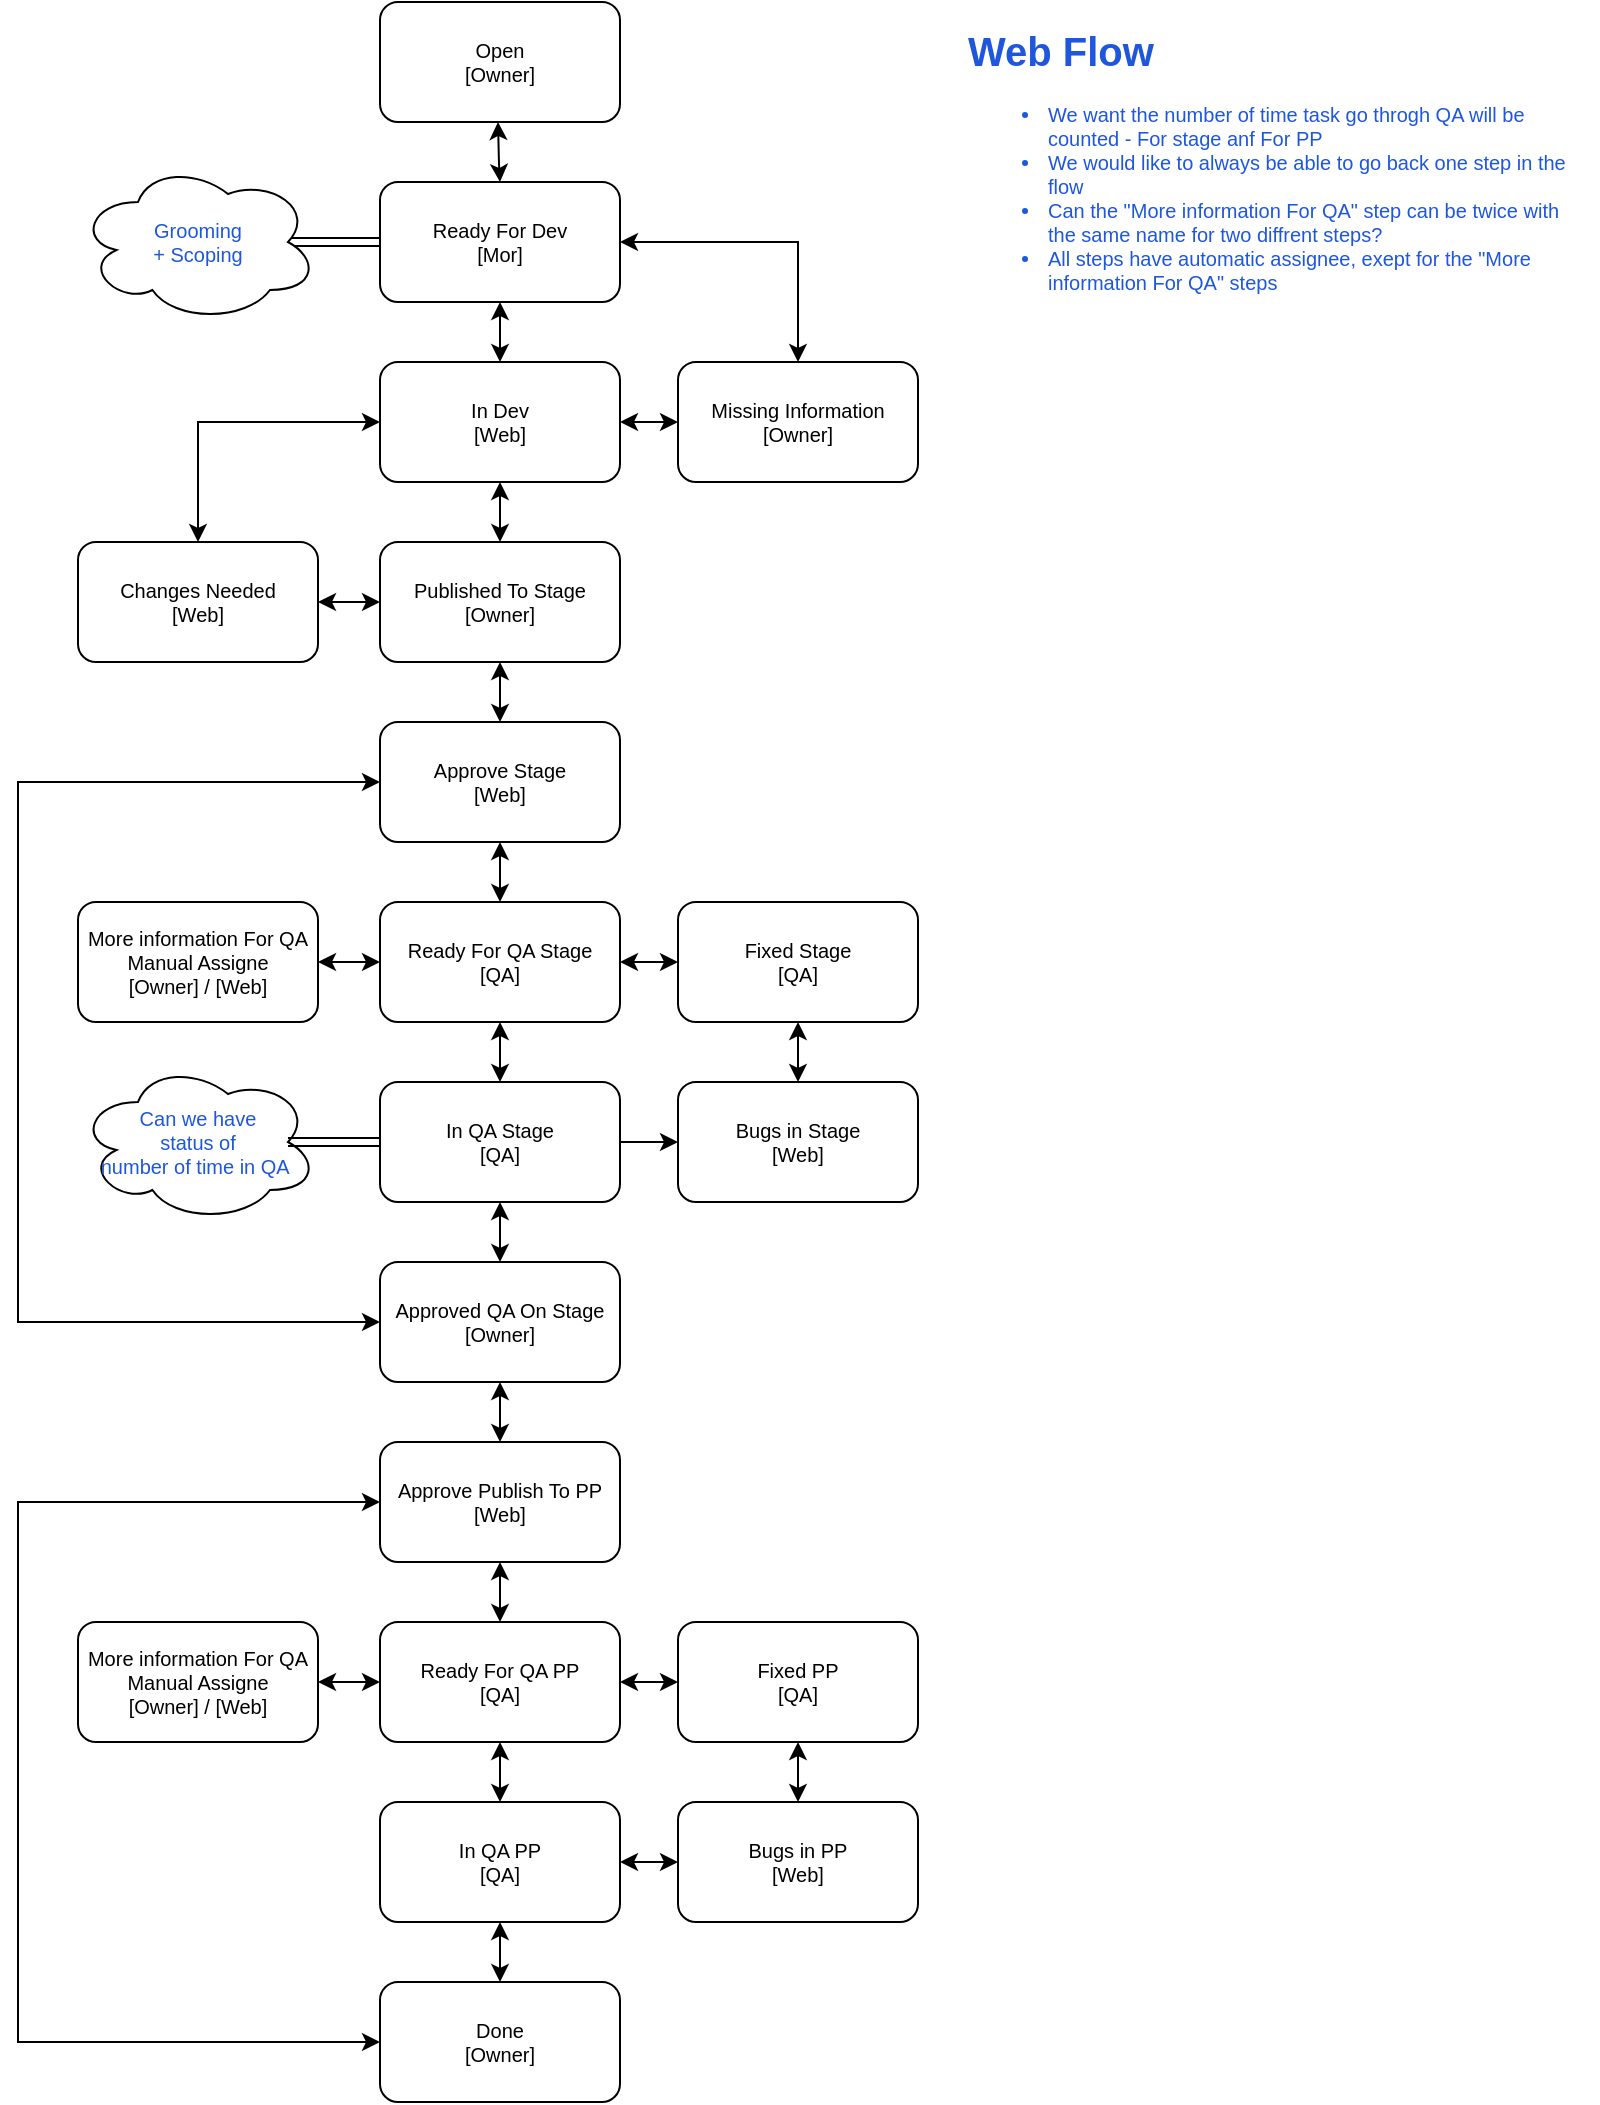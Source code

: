 <mxfile version="21.0.6" type="github">
  <diagram name="Page-1" id="wRWyxUYWFHbbzXpP7I0u">
    <mxGraphModel dx="2004" dy="804" grid="1" gridSize="10" guides="1" tooltips="1" connect="1" arrows="1" fold="1" page="1" pageScale="1" pageWidth="850" pageHeight="1100" math="0" shadow="0">
      <root>
        <mxCell id="0" />
        <mxCell id="1" parent="0" />
        <mxCell id="Sqwj-sTBpXfMOjZQSwNr-1" value="" style="edgeStyle=orthogonalEdgeStyle;rounded=0;orthogonalLoop=1;jettySize=auto;html=1;fontSize=10;startArrow=classic;startFill=1;" edge="1" parent="1" source="Sqwj-sTBpXfMOjZQSwNr-2" target="Sqwj-sTBpXfMOjZQSwNr-5">
          <mxGeometry relative="1" as="geometry" />
        </mxCell>
        <mxCell id="Sqwj-sTBpXfMOjZQSwNr-2" value="Ready For Dev&lt;br style=&quot;font-size: 10px;&quot;&gt;[Mor]" style="rounded=1;whiteSpace=wrap;html=1;fontSize=10;" vertex="1" parent="1">
          <mxGeometry x="221" y="120" width="120" height="60" as="geometry" />
        </mxCell>
        <mxCell id="Sqwj-sTBpXfMOjZQSwNr-3" value="" style="edgeStyle=orthogonalEdgeStyle;rounded=0;orthogonalLoop=1;jettySize=auto;html=1;entryX=0.5;entryY=0;entryDx=0;entryDy=0;fontSize=10;startArrow=classic;startFill=1;" edge="1" parent="1" source="Sqwj-sTBpXfMOjZQSwNr-5" target="Sqwj-sTBpXfMOjZQSwNr-18">
          <mxGeometry relative="1" as="geometry" />
        </mxCell>
        <mxCell id="Sqwj-sTBpXfMOjZQSwNr-4" value="" style="edgeStyle=orthogonalEdgeStyle;rounded=0;orthogonalLoop=1;jettySize=auto;html=1;fontSize=10;startArrow=classic;startFill=1;" edge="1" parent="1" source="Sqwj-sTBpXfMOjZQSwNr-5" target="Sqwj-sTBpXfMOjZQSwNr-10">
          <mxGeometry relative="1" as="geometry" />
        </mxCell>
        <mxCell id="Sqwj-sTBpXfMOjZQSwNr-5" value="In Dev&lt;br style=&quot;font-size: 10px;&quot;&gt;[Web]" style="rounded=1;whiteSpace=wrap;html=1;fontSize=10;" vertex="1" parent="1">
          <mxGeometry x="221" y="210" width="120" height="60" as="geometry" />
        </mxCell>
        <mxCell id="Sqwj-sTBpXfMOjZQSwNr-6" value="" style="edgeStyle=orthogonalEdgeStyle;rounded=0;orthogonalLoop=1;jettySize=auto;html=1;fontSize=10;startArrow=classic;startFill=1;" edge="1" parent="1" source="Sqwj-sTBpXfMOjZQSwNr-8" target="Sqwj-sTBpXfMOjZQSwNr-15">
          <mxGeometry relative="1" as="geometry" />
        </mxCell>
        <mxCell id="Sqwj-sTBpXfMOjZQSwNr-7" style="edgeStyle=orthogonalEdgeStyle;rounded=0;orthogonalLoop=1;jettySize=auto;html=1;exitX=0;exitY=0.5;exitDx=0;exitDy=0;entryX=0;entryY=0.5;entryDx=0;entryDy=0;fontSize=10;fontColor=default;startArrow=classic;startFill=1;" edge="1" parent="1" source="Sqwj-sTBpXfMOjZQSwNr-8" target="Sqwj-sTBpXfMOjZQSwNr-25">
          <mxGeometry relative="1" as="geometry">
            <Array as="points">
              <mxPoint x="40" y="420" />
              <mxPoint x="40" y="690" />
            </Array>
          </mxGeometry>
        </mxCell>
        <mxCell id="Sqwj-sTBpXfMOjZQSwNr-8" value="Approve Stage&lt;br style=&quot;font-size: 10px;&quot;&gt;[Web]" style="whiteSpace=wrap;html=1;rounded=1;fontSize=10;" vertex="1" parent="1">
          <mxGeometry x="221" y="390" width="120" height="60" as="geometry" />
        </mxCell>
        <mxCell id="Sqwj-sTBpXfMOjZQSwNr-9" style="edgeStyle=orthogonalEdgeStyle;rounded=0;orthogonalLoop=1;jettySize=auto;html=1;exitX=0.5;exitY=0;exitDx=0;exitDy=0;entryX=1;entryY=0.5;entryDx=0;entryDy=0;fontSize=10;startArrow=classic;startFill=1;" edge="1" parent="1" source="Sqwj-sTBpXfMOjZQSwNr-10" target="Sqwj-sTBpXfMOjZQSwNr-2">
          <mxGeometry relative="1" as="geometry" />
        </mxCell>
        <mxCell id="Sqwj-sTBpXfMOjZQSwNr-10" value="Missing Information&lt;br style=&quot;font-size: 10px;&quot;&gt;[Owner]" style="whiteSpace=wrap;html=1;rounded=1;fontSize=10;" vertex="1" parent="1">
          <mxGeometry x="370" y="210" width="120" height="60" as="geometry" />
        </mxCell>
        <mxCell id="Sqwj-sTBpXfMOjZQSwNr-11" value="" style="edgeStyle=orthogonalEdgeStyle;rounded=0;orthogonalLoop=1;jettySize=auto;html=1;fontSize=10;startArrow=classic;startFill=1;" edge="1" parent="1" target="Sqwj-sTBpXfMOjZQSwNr-2">
          <mxGeometry relative="1" as="geometry">
            <mxPoint x="280.0" y="90" as="sourcePoint" />
          </mxGeometry>
        </mxCell>
        <mxCell id="Sqwj-sTBpXfMOjZQSwNr-12" value="Open&lt;br style=&quot;font-size: 10px;&quot;&gt;[Owner]" style="rounded=1;whiteSpace=wrap;html=1;fontSize=10;" vertex="1" parent="1">
          <mxGeometry x="221" y="30" width="120" height="60" as="geometry" />
        </mxCell>
        <mxCell id="Sqwj-sTBpXfMOjZQSwNr-13" value="" style="edgeStyle=orthogonalEdgeStyle;rounded=0;orthogonalLoop=1;jettySize=auto;html=1;fontSize=10;startArrow=classic;startFill=1;" edge="1" parent="1" source="Sqwj-sTBpXfMOjZQSwNr-15" target="Sqwj-sTBpXfMOjZQSwNr-23">
          <mxGeometry relative="1" as="geometry" />
        </mxCell>
        <mxCell id="Sqwj-sTBpXfMOjZQSwNr-14" value="" style="edgeStyle=orthogonalEdgeStyle;rounded=0;orthogonalLoop=1;jettySize=auto;html=1;fontSize=10;fontColor=#1e57dc;startArrow=classic;startFill=1;" edge="1" parent="1" source="Sqwj-sTBpXfMOjZQSwNr-15" target="Sqwj-sTBpXfMOjZQSwNr-49">
          <mxGeometry relative="1" as="geometry" />
        </mxCell>
        <mxCell id="Sqwj-sTBpXfMOjZQSwNr-15" value="Ready For QA Stage&lt;br style=&quot;font-size: 10px;&quot;&gt;[QA]" style="whiteSpace=wrap;html=1;rounded=1;fontSize=10;" vertex="1" parent="1">
          <mxGeometry x="221" y="480" width="120" height="60" as="geometry" />
        </mxCell>
        <mxCell id="Sqwj-sTBpXfMOjZQSwNr-16" value="" style="edgeStyle=orthogonalEdgeStyle;rounded=0;orthogonalLoop=1;jettySize=auto;html=1;fontSize=10;startArrow=classic;startFill=1;" edge="1" parent="1" source="Sqwj-sTBpXfMOjZQSwNr-18" target="Sqwj-sTBpXfMOjZQSwNr-8">
          <mxGeometry relative="1" as="geometry" />
        </mxCell>
        <mxCell id="Sqwj-sTBpXfMOjZQSwNr-17" style="edgeStyle=orthogonalEdgeStyle;rounded=0;orthogonalLoop=1;jettySize=auto;html=1;exitX=0;exitY=0.5;exitDx=0;exitDy=0;entryX=1;entryY=0.5;entryDx=0;entryDy=0;fontSize=10;startArrow=classic;startFill=1;" edge="1" parent="1" source="Sqwj-sTBpXfMOjZQSwNr-18" target="Sqwj-sTBpXfMOjZQSwNr-20">
          <mxGeometry relative="1" as="geometry" />
        </mxCell>
        <mxCell id="Sqwj-sTBpXfMOjZQSwNr-18" value="Published To Stage&lt;br style=&quot;font-size: 10px;&quot;&gt;[Owner]" style="rounded=1;whiteSpace=wrap;html=1;fontSize=10;" vertex="1" parent="1">
          <mxGeometry x="221" y="300" width="120" height="60" as="geometry" />
        </mxCell>
        <mxCell id="Sqwj-sTBpXfMOjZQSwNr-19" style="edgeStyle=orthogonalEdgeStyle;rounded=0;orthogonalLoop=1;jettySize=auto;html=1;exitX=0.5;exitY=0;exitDx=0;exitDy=0;entryX=0;entryY=0.5;entryDx=0;entryDy=0;fontSize=10;startArrow=classic;startFill=1;" edge="1" parent="1" source="Sqwj-sTBpXfMOjZQSwNr-20" target="Sqwj-sTBpXfMOjZQSwNr-5">
          <mxGeometry relative="1" as="geometry" />
        </mxCell>
        <mxCell id="Sqwj-sTBpXfMOjZQSwNr-20" value="Changes Needed&lt;br style=&quot;font-size: 10px;&quot;&gt;[Web]" style="rounded=1;whiteSpace=wrap;html=1;fontSize=10;" vertex="1" parent="1">
          <mxGeometry x="70" y="300" width="120" height="60" as="geometry" />
        </mxCell>
        <mxCell id="Sqwj-sTBpXfMOjZQSwNr-21" value="" style="edgeStyle=orthogonalEdgeStyle;rounded=0;orthogonalLoop=1;jettySize=auto;html=1;fontSize=10;startArrow=classic;startFill=1;" edge="1" parent="1" source="Sqwj-sTBpXfMOjZQSwNr-23" target="Sqwj-sTBpXfMOjZQSwNr-25">
          <mxGeometry relative="1" as="geometry" />
        </mxCell>
        <mxCell id="Sqwj-sTBpXfMOjZQSwNr-22" value="" style="edgeStyle=orthogonalEdgeStyle;rounded=0;orthogonalLoop=1;jettySize=auto;html=1;fontSize=10;" edge="1" parent="1" source="Sqwj-sTBpXfMOjZQSwNr-23" target="Sqwj-sTBpXfMOjZQSwNr-27">
          <mxGeometry relative="1" as="geometry" />
        </mxCell>
        <mxCell id="Sqwj-sTBpXfMOjZQSwNr-23" value="In QA Stage&lt;br style=&quot;font-size: 10px;&quot;&gt;[QA]" style="whiteSpace=wrap;html=1;rounded=1;fontSize=10;" vertex="1" parent="1">
          <mxGeometry x="221" y="570" width="120" height="60" as="geometry" />
        </mxCell>
        <mxCell id="Sqwj-sTBpXfMOjZQSwNr-24" value="" style="edgeStyle=orthogonalEdgeStyle;rounded=0;orthogonalLoop=1;jettySize=auto;html=1;fontSize=10;startArrow=classic;startFill=1;" edge="1" parent="1" source="Sqwj-sTBpXfMOjZQSwNr-25" target="Sqwj-sTBpXfMOjZQSwNr-43">
          <mxGeometry relative="1" as="geometry" />
        </mxCell>
        <mxCell id="Sqwj-sTBpXfMOjZQSwNr-25" value="Approved QA On Stage&lt;br&gt;[Owner]" style="whiteSpace=wrap;html=1;rounded=1;fontSize=10;" vertex="1" parent="1">
          <mxGeometry x="221" y="660" width="120" height="60" as="geometry" />
        </mxCell>
        <mxCell id="Sqwj-sTBpXfMOjZQSwNr-26" value="" style="edgeStyle=orthogonalEdgeStyle;rounded=0;orthogonalLoop=1;jettySize=auto;html=1;fontSize=10;startArrow=classic;startFill=1;" edge="1" parent="1" source="Sqwj-sTBpXfMOjZQSwNr-27" target="Sqwj-sTBpXfMOjZQSwNr-29">
          <mxGeometry relative="1" as="geometry" />
        </mxCell>
        <mxCell id="Sqwj-sTBpXfMOjZQSwNr-27" value="Bugs in Stage&lt;br style=&quot;font-size: 10px;&quot;&gt;[Web]" style="whiteSpace=wrap;html=1;rounded=1;fontSize=10;" vertex="1" parent="1">
          <mxGeometry x="370" y="570" width="120" height="60" as="geometry" />
        </mxCell>
        <mxCell id="Sqwj-sTBpXfMOjZQSwNr-28" style="edgeStyle=orthogonalEdgeStyle;rounded=0;orthogonalLoop=1;jettySize=auto;html=1;exitX=0;exitY=0.5;exitDx=0;exitDy=0;entryX=1;entryY=0.5;entryDx=0;entryDy=0;fontSize=10;startArrow=classic;startFill=1;" edge="1" parent="1" source="Sqwj-sTBpXfMOjZQSwNr-29" target="Sqwj-sTBpXfMOjZQSwNr-15">
          <mxGeometry relative="1" as="geometry" />
        </mxCell>
        <mxCell id="Sqwj-sTBpXfMOjZQSwNr-29" value="Fixed Stage&lt;br style=&quot;font-size: 10px;&quot;&gt;[QA]" style="whiteSpace=wrap;html=1;rounded=1;fontSize=10;" vertex="1" parent="1">
          <mxGeometry x="370" y="480" width="120" height="60" as="geometry" />
        </mxCell>
        <mxCell id="Sqwj-sTBpXfMOjZQSwNr-30" style="edgeStyle=orthogonalEdgeStyle;rounded=0;orthogonalLoop=1;jettySize=auto;html=1;exitX=0.5;exitY=1;exitDx=0;exitDy=0;entryX=0.5;entryY=0;entryDx=0;entryDy=0;fontSize=10;startArrow=classic;startFill=1;" edge="1" parent="1" source="Sqwj-sTBpXfMOjZQSwNr-32" target="Sqwj-sTBpXfMOjZQSwNr-35">
          <mxGeometry relative="1" as="geometry" />
        </mxCell>
        <mxCell id="Sqwj-sTBpXfMOjZQSwNr-31" style="edgeStyle=orthogonalEdgeStyle;rounded=0;orthogonalLoop=1;jettySize=auto;html=1;exitX=0;exitY=0.5;exitDx=0;exitDy=0;entryX=1;entryY=0.5;entryDx=0;entryDy=0;fontSize=10;fontColor=#1e57dc;startArrow=classic;startFill=1;" edge="1" parent="1" source="Sqwj-sTBpXfMOjZQSwNr-32" target="Sqwj-sTBpXfMOjZQSwNr-50">
          <mxGeometry relative="1" as="geometry" />
        </mxCell>
        <mxCell id="Sqwj-sTBpXfMOjZQSwNr-32" value="Ready For QA PP&lt;br&gt;[QA]" style="whiteSpace=wrap;html=1;rounded=1;fontSize=10;" vertex="1" parent="1">
          <mxGeometry x="221" y="840" width="120" height="60" as="geometry" />
        </mxCell>
        <mxCell id="Sqwj-sTBpXfMOjZQSwNr-33" style="edgeStyle=orthogonalEdgeStyle;rounded=0;orthogonalLoop=1;jettySize=auto;html=1;exitX=0.5;exitY=1;exitDx=0;exitDy=0;entryX=0.5;entryY=0;entryDx=0;entryDy=0;fontSize=10;startArrow=classic;startFill=1;" edge="1" parent="1" source="Sqwj-sTBpXfMOjZQSwNr-35" target="Sqwj-sTBpXfMOjZQSwNr-36">
          <mxGeometry relative="1" as="geometry" />
        </mxCell>
        <mxCell id="Sqwj-sTBpXfMOjZQSwNr-34" style="edgeStyle=orthogonalEdgeStyle;rounded=0;orthogonalLoop=1;jettySize=auto;html=1;exitX=1;exitY=0.5;exitDx=0;exitDy=0;entryX=0;entryY=0.5;entryDx=0;entryDy=0;fontSize=10;startArrow=classic;startFill=1;" edge="1" parent="1" source="Sqwj-sTBpXfMOjZQSwNr-35" target="Sqwj-sTBpXfMOjZQSwNr-38">
          <mxGeometry relative="1" as="geometry" />
        </mxCell>
        <mxCell id="Sqwj-sTBpXfMOjZQSwNr-35" value="In QA PP&lt;br&gt;[QA]" style="whiteSpace=wrap;html=1;rounded=1;fontSize=10;" vertex="1" parent="1">
          <mxGeometry x="221" y="930" width="120" height="60" as="geometry" />
        </mxCell>
        <mxCell id="Sqwj-sTBpXfMOjZQSwNr-36" value="Done&lt;br&gt;[Owner]" style="whiteSpace=wrap;html=1;rounded=1;fontSize=10;" vertex="1" parent="1">
          <mxGeometry x="221" y="1020" width="120" height="60" as="geometry" />
        </mxCell>
        <mxCell id="Sqwj-sTBpXfMOjZQSwNr-37" style="edgeStyle=orthogonalEdgeStyle;rounded=0;orthogonalLoop=1;jettySize=auto;html=1;exitX=0.5;exitY=0;exitDx=0;exitDy=0;entryX=0.5;entryY=1;entryDx=0;entryDy=0;fontSize=10;startArrow=classic;startFill=1;" edge="1" parent="1" source="Sqwj-sTBpXfMOjZQSwNr-38" target="Sqwj-sTBpXfMOjZQSwNr-40">
          <mxGeometry relative="1" as="geometry" />
        </mxCell>
        <mxCell id="Sqwj-sTBpXfMOjZQSwNr-38" value="Bugs in PP&lt;br&gt;[Web]" style="whiteSpace=wrap;html=1;rounded=1;fontSize=10;" vertex="1" parent="1">
          <mxGeometry x="370" y="930" width="120" height="60" as="geometry" />
        </mxCell>
        <mxCell id="Sqwj-sTBpXfMOjZQSwNr-39" style="edgeStyle=orthogonalEdgeStyle;rounded=0;orthogonalLoop=1;jettySize=auto;html=1;exitX=0;exitY=0.5;exitDx=0;exitDy=0;entryX=1;entryY=0.5;entryDx=0;entryDy=0;fontSize=10;startArrow=classic;startFill=1;" edge="1" parent="1" source="Sqwj-sTBpXfMOjZQSwNr-40" target="Sqwj-sTBpXfMOjZQSwNr-32">
          <mxGeometry relative="1" as="geometry" />
        </mxCell>
        <mxCell id="Sqwj-sTBpXfMOjZQSwNr-40" value="Fixed PP&lt;br&gt;[QA]" style="whiteSpace=wrap;html=1;rounded=1;fontSize=10;" vertex="1" parent="1">
          <mxGeometry x="370" y="840" width="120" height="60" as="geometry" />
        </mxCell>
        <mxCell id="Sqwj-sTBpXfMOjZQSwNr-41" value="" style="edgeStyle=orthogonalEdgeStyle;rounded=0;orthogonalLoop=1;jettySize=auto;html=1;fontSize=10;entryX=0.5;entryY=0;entryDx=0;entryDy=0;startArrow=classic;startFill=1;" edge="1" parent="1" source="Sqwj-sTBpXfMOjZQSwNr-43" target="Sqwj-sTBpXfMOjZQSwNr-32">
          <mxGeometry relative="1" as="geometry">
            <mxPoint x="281" y="760" as="targetPoint" />
          </mxGeometry>
        </mxCell>
        <mxCell id="Sqwj-sTBpXfMOjZQSwNr-42" style="edgeStyle=orthogonalEdgeStyle;rounded=0;orthogonalLoop=1;jettySize=auto;html=1;exitX=0;exitY=0.5;exitDx=0;exitDy=0;entryX=0;entryY=0.5;entryDx=0;entryDy=0;fontSize=10;fontColor=default;startArrow=classic;startFill=1;" edge="1" parent="1" source="Sqwj-sTBpXfMOjZQSwNr-43" target="Sqwj-sTBpXfMOjZQSwNr-36">
          <mxGeometry relative="1" as="geometry">
            <Array as="points">
              <mxPoint x="40" y="780" />
              <mxPoint x="40" y="1050" />
            </Array>
          </mxGeometry>
        </mxCell>
        <mxCell id="Sqwj-sTBpXfMOjZQSwNr-43" value="Approve Publish To PP&lt;br&gt;[Web]" style="rounded=1;whiteSpace=wrap;html=1;fontSize=10;" vertex="1" parent="1">
          <mxGeometry x="221" y="750" width="120" height="60" as="geometry" />
        </mxCell>
        <mxCell id="Sqwj-sTBpXfMOjZQSwNr-44" style="rounded=0;orthogonalLoop=1;jettySize=auto;html=1;exitX=0.875;exitY=0.5;exitDx=0;exitDy=0;exitPerimeter=0;entryX=0;entryY=0.5;entryDx=0;entryDy=0;fontSize=10;fontColor=#1e57dc;startArrow=classic;startFill=1;shape=link;" edge="1" parent="1" source="Sqwj-sTBpXfMOjZQSwNr-45" target="Sqwj-sTBpXfMOjZQSwNr-2">
          <mxGeometry relative="1" as="geometry" />
        </mxCell>
        <mxCell id="Sqwj-sTBpXfMOjZQSwNr-45" value="Grooming&lt;br&gt;+ Scoping" style="ellipse;shape=cloud;whiteSpace=wrap;html=1;fontSize=10;fontColor=#1e57dc;" vertex="1" parent="1">
          <mxGeometry x="70" y="110" width="120" height="80" as="geometry" />
        </mxCell>
        <mxCell id="Sqwj-sTBpXfMOjZQSwNr-46" value="Can we have&lt;br&gt;status of&lt;br&gt;number of time in QA&amp;nbsp;" style="ellipse;shape=cloud;whiteSpace=wrap;html=1;fontSize=10;fontColor=#1e57dc;" vertex="1" parent="1">
          <mxGeometry x="70" y="560" width="120" height="80" as="geometry" />
        </mxCell>
        <mxCell id="Sqwj-sTBpXfMOjZQSwNr-47" style="rounded=0;orthogonalLoop=1;jettySize=auto;html=1;exitX=0.875;exitY=0.5;exitDx=0;exitDy=0;exitPerimeter=0;fontSize=10;fontColor=#1e57dc;shape=link;entryX=0;entryY=0.5;entryDx=0;entryDy=0;" edge="1" parent="1" source="Sqwj-sTBpXfMOjZQSwNr-46" target="Sqwj-sTBpXfMOjZQSwNr-23">
          <mxGeometry relative="1" as="geometry">
            <mxPoint x="170" y="500" as="sourcePoint" />
            <mxPoint x="200" y="550" as="targetPoint" />
          </mxGeometry>
        </mxCell>
        <mxCell id="Sqwj-sTBpXfMOjZQSwNr-48" value="&lt;h1&gt;Web Flow&lt;/h1&gt;&lt;p&gt;&lt;/p&gt;&lt;ul&gt;&lt;li&gt;&lt;span style=&quot;background-color: initial;&quot;&gt;We want the number of time task go throgh QA will be counted - For stage anf For PP&lt;/span&gt;&lt;br&gt;&lt;/li&gt;&lt;li&gt;&lt;span style=&quot;background-color: initial;&quot;&gt;We would like to always be able to go back one step in the flow&lt;/span&gt;&lt;/li&gt;&lt;li&gt;&lt;span style=&quot;background-color: initial;&quot;&gt;Can the &quot;&lt;/span&gt;More information For QA&quot; step can be twice with the same name for two diffrent steps?&lt;br style=&quot;border-color: var(--border-color); color: rgb(0, 0, 0); text-align: center;&quot;&gt;&lt;/li&gt;&lt;li&gt;All steps have automatic assignee, exept for the &quot;More information For QA&quot; steps&lt;/li&gt;&lt;/ul&gt;&lt;p&gt;&lt;/p&gt;" style="text;html=1;strokeColor=none;fillColor=none;spacing=5;spacingTop=-20;whiteSpace=wrap;overflow=hidden;rounded=0;fontSize=10;fontColor=#1e57dc;" vertex="1" parent="1">
          <mxGeometry x="510" y="40" width="320" height="290" as="geometry" />
        </mxCell>
        <mxCell id="Sqwj-sTBpXfMOjZQSwNr-49" value="More information For QA&lt;br&gt;Manual Assigne&lt;br&gt;[Owner] / [Web]" style="whiteSpace=wrap;html=1;fontSize=10;rounded=1;" vertex="1" parent="1">
          <mxGeometry x="70" y="480" width="120" height="60" as="geometry" />
        </mxCell>
        <mxCell id="Sqwj-sTBpXfMOjZQSwNr-50" value="More information For QA&lt;br&gt;Manual Assigne&lt;br&gt;[Owner] / [Web]" style="whiteSpace=wrap;html=1;fontSize=10;rounded=1;" vertex="1" parent="1">
          <mxGeometry x="70" y="840" width="120" height="60" as="geometry" />
        </mxCell>
      </root>
    </mxGraphModel>
  </diagram>
</mxfile>

